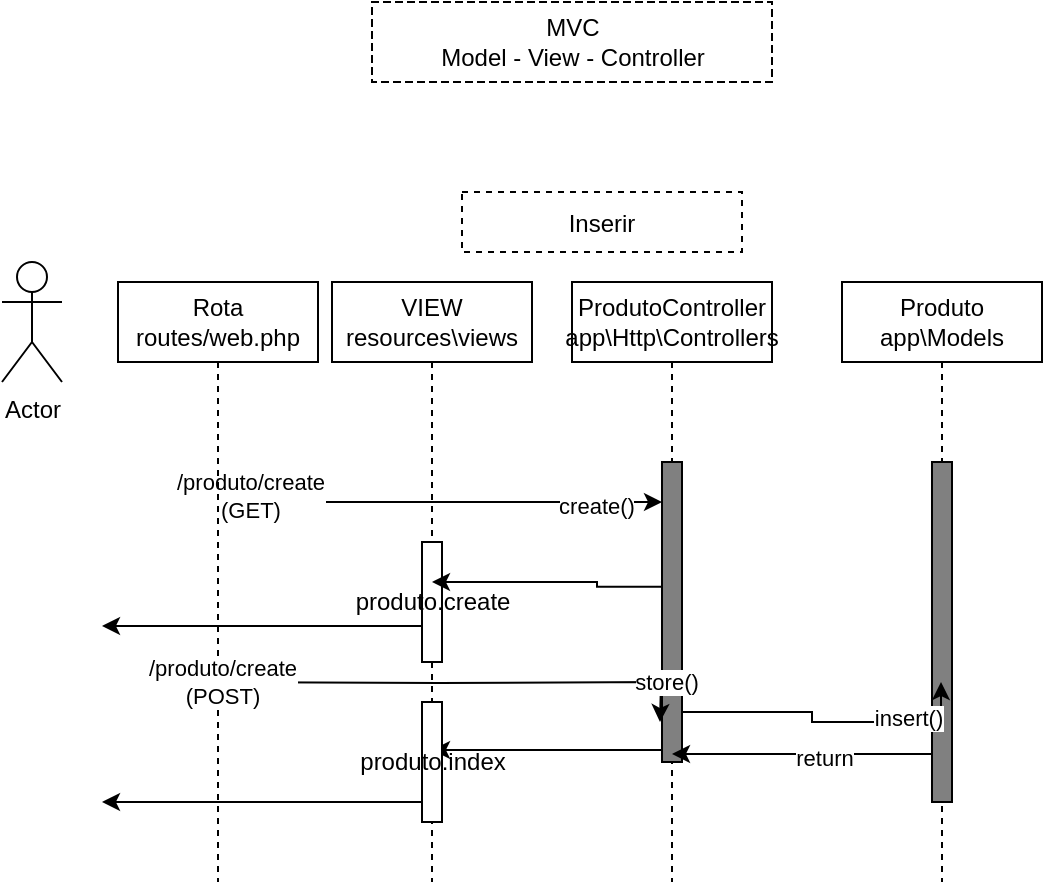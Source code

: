 <mxfile>
    <diagram id="emnGkV0ochcTBTIs8Mja" name="Página-1">
        <mxGraphModel dx="1491" dy="408" grid="1" gridSize="10" guides="1" tooltips="1" connect="1" arrows="1" fold="1" page="1" pageScale="1" pageWidth="827" pageHeight="1169" math="0" shadow="0">
            <root>
                <mxCell id="0"/>
                <mxCell id="1" parent="0"/>
                <mxCell id="20" value="MVC&lt;br&gt;Model - View - Controller" style="shape=partialRectangle;html=1;top=1;align=center;dashed=1;" parent="1" vertex="1">
                    <mxGeometry x="-435" y="20" width="200" height="40" as="geometry"/>
                </mxCell>
                <mxCell id="24" value="ProdutoController&lt;br&gt;app\Http\Controllers" style="shape=umlLifeline;perimeter=lifelinePerimeter;whiteSpace=wrap;html=1;container=1;collapsible=0;recursiveResize=0;outlineConnect=0;align=center;" parent="1" vertex="1">
                    <mxGeometry x="-335" y="160" width="100" height="300" as="geometry"/>
                </mxCell>
                <mxCell id="25" value="" style="html=1;points=[];perimeter=orthogonalPerimeter;fillColor=#808080;" parent="24" vertex="1">
                    <mxGeometry x="45" y="90" width="10" height="150" as="geometry"/>
                </mxCell>
                <mxCell id="26" value="VIEW&lt;br&gt;resources\views" style="shape=umlLifeline;perimeter=lifelinePerimeter;whiteSpace=wrap;html=1;container=1;collapsible=0;recursiveResize=0;outlineConnect=0;align=center;" parent="1" vertex="1">
                    <mxGeometry x="-455" y="160" width="100" height="300" as="geometry"/>
                </mxCell>
                <mxCell id="27" value="produto.create" style="html=1;points=[];perimeter=orthogonalPerimeter;" parent="26" vertex="1">
                    <mxGeometry x="45" y="130" width="10" height="60" as="geometry"/>
                </mxCell>
                <mxCell id="29" value="Produto&lt;br&gt;app\Models" style="shape=umlLifeline;perimeter=lifelinePerimeter;whiteSpace=wrap;html=1;container=1;collapsible=0;recursiveResize=0;outlineConnect=0;align=center;" parent="1" vertex="1">
                    <mxGeometry x="-200" y="160" width="100" height="300" as="geometry"/>
                </mxCell>
                <mxCell id="30" value="" style="html=1;points=[];perimeter=orthogonalPerimeter;fillColor=#808080;" parent="29" vertex="1">
                    <mxGeometry x="45" y="90" width="10" height="170" as="geometry"/>
                </mxCell>
                <mxCell id="34" style="edgeStyle=orthogonalEdgeStyle;rounded=0;orthogonalLoop=1;jettySize=auto;html=1;" parent="1" edge="1">
                    <mxGeometry relative="1" as="geometry">
                        <mxPoint x="-510.19" y="270" as="sourcePoint"/>
                        <mxPoint x="-290" y="270" as="targetPoint"/>
                        <Array as="points"/>
                    </mxGeometry>
                </mxCell>
                <mxCell id="35" value="create()" style="edgeLabel;html=1;align=center;verticalAlign=middle;resizable=0;points=[];" parent="34" vertex="1" connectable="0">
                    <mxGeometry x="0.699" y="-2" relative="1" as="geometry">
                        <mxPoint as="offset"/>
                    </mxGeometry>
                </mxCell>
                <mxCell id="52" value="Text" style="edgeLabel;html=1;align=center;verticalAlign=middle;resizable=0;points=[];" vertex="1" connectable="0" parent="34">
                    <mxGeometry x="-0.842" y="1" relative="1" as="geometry">
                        <mxPoint as="offset"/>
                    </mxGeometry>
                </mxCell>
                <mxCell id="53" value="/produto/create&lt;br&gt;(GET)" style="edgeLabel;html=1;align=center;verticalAlign=middle;resizable=0;points=[];" vertex="1" connectable="0" parent="34">
                    <mxGeometry x="-0.879" y="3" relative="1" as="geometry">
                        <mxPoint as="offset"/>
                    </mxGeometry>
                </mxCell>
                <mxCell id="57" style="edgeStyle=orthogonalEdgeStyle;rounded=0;orthogonalLoop=1;jettySize=auto;html=1;" edge="1" parent="1">
                    <mxGeometry relative="1" as="geometry">
                        <mxPoint x="-512.5" y="360" as="sourcePoint"/>
                        <mxPoint x="-291" y="380" as="targetPoint"/>
                    </mxGeometry>
                </mxCell>
                <mxCell id="58" value="store()" style="edgeLabel;html=1;align=center;verticalAlign=middle;resizable=0;points=[];" vertex="1" connectable="0" parent="57">
                    <mxGeometry x="0.833" y="2" relative="1" as="geometry">
                        <mxPoint as="offset"/>
                    </mxGeometry>
                </mxCell>
                <mxCell id="31" value="Rota&lt;br&gt;routes/web.php" style="shape=umlLifeline;perimeter=lifelinePerimeter;whiteSpace=wrap;html=1;container=1;collapsible=0;recursiveResize=0;outlineConnect=0;align=center;" parent="1" vertex="1">
                    <mxGeometry x="-562" y="160" width="100" height="300" as="geometry"/>
                </mxCell>
                <mxCell id="33" value="Actor" style="shape=umlActor;verticalLabelPosition=bottom;verticalAlign=top;html=1;" parent="1" vertex="1">
                    <mxGeometry x="-620" y="150" width="30" height="60" as="geometry"/>
                </mxCell>
                <mxCell id="44" style="edgeStyle=orthogonalEdgeStyle;rounded=0;orthogonalLoop=1;jettySize=auto;html=1;" parent="1" edge="1">
                    <mxGeometry relative="1" as="geometry">
                        <mxPoint x="-410" y="332.034" as="sourcePoint"/>
                        <mxPoint x="-570" y="332" as="targetPoint"/>
                        <Array as="points">
                            <mxPoint x="-510" y="332"/>
                        </Array>
                    </mxGeometry>
                </mxCell>
                <mxCell id="47" style="edgeStyle=orthogonalEdgeStyle;rounded=0;orthogonalLoop=1;jettySize=auto;html=1;exitX=0.001;exitY=0.416;exitDx=0;exitDy=0;exitPerimeter=0;" parent="1" source="25" target="26" edge="1">
                    <mxGeometry relative="1" as="geometry"/>
                </mxCell>
                <mxCell id="49" value="Inserir" style="fontStyle=0;dashed=1;align=center;" parent="1" vertex="1">
                    <mxGeometry x="-390" y="115" width="140" height="30" as="geometry"/>
                </mxCell>
                <mxCell id="56" value="/produto/create&lt;br&gt;(POST)" style="edgeLabel;html=1;align=center;verticalAlign=middle;resizable=0;points=[];" vertex="1" connectable="0" parent="1">
                    <mxGeometry x="-510.0" y="360" as="geometry"/>
                </mxCell>
                <mxCell id="60" style="edgeStyle=orthogonalEdgeStyle;rounded=0;orthogonalLoop=1;jettySize=auto;html=1;" edge="1" parent="1">
                    <mxGeometry relative="1" as="geometry">
                        <mxPoint x="-280" y="375.029" as="sourcePoint"/>
                        <mxPoint x="-150.5" y="360" as="targetPoint"/>
                        <Array as="points">
                            <mxPoint x="-215" y="375"/>
                            <mxPoint x="-215" y="380"/>
                            <mxPoint x="-150" y="380"/>
                        </Array>
                    </mxGeometry>
                </mxCell>
                <mxCell id="61" value="insert()" style="edgeLabel;html=1;align=center;verticalAlign=middle;resizable=0;points=[];" vertex="1" connectable="0" parent="60">
                    <mxGeometry x="0.522" y="2" relative="1" as="geometry">
                        <mxPoint as="offset"/>
                    </mxGeometry>
                </mxCell>
                <mxCell id="62" style="edgeStyle=orthogonalEdgeStyle;rounded=0;orthogonalLoop=1;jettySize=auto;html=1;" edge="1" parent="1">
                    <mxGeometry relative="1" as="geometry">
                        <mxPoint x="-155" y="396.029" as="sourcePoint"/>
                        <mxPoint x="-285" y="396" as="targetPoint"/>
                    </mxGeometry>
                </mxCell>
                <mxCell id="63" value="return" style="edgeLabel;html=1;align=center;verticalAlign=middle;resizable=0;points=[];" vertex="1" connectable="0" parent="62">
                    <mxGeometry x="-0.158" y="2" relative="1" as="geometry">
                        <mxPoint as="offset"/>
                    </mxGeometry>
                </mxCell>
                <mxCell id="64" style="edgeStyle=orthogonalEdgeStyle;rounded=0;orthogonalLoop=1;jettySize=auto;html=1;" edge="1" parent="1">
                    <mxGeometry relative="1" as="geometry">
                        <mxPoint x="-290" y="394.029" as="sourcePoint"/>
                        <mxPoint x="-405" y="394" as="targetPoint"/>
                    </mxGeometry>
                </mxCell>
                <mxCell id="66" style="edgeStyle=orthogonalEdgeStyle;rounded=0;orthogonalLoop=1;jettySize=auto;html=1;" edge="1" parent="1">
                    <mxGeometry relative="1" as="geometry">
                        <mxPoint x="-570" y="420" as="targetPoint"/>
                        <mxPoint x="-410" y="420" as="sourcePoint"/>
                    </mxGeometry>
                </mxCell>
                <mxCell id="65" value="produto.index" style="html=1;points=[];perimeter=orthogonalPerimeter;" vertex="1" parent="1">
                    <mxGeometry x="-410" y="370" width="10" height="60" as="geometry"/>
                </mxCell>
            </root>
        </mxGraphModel>
    </diagram>
</mxfile>